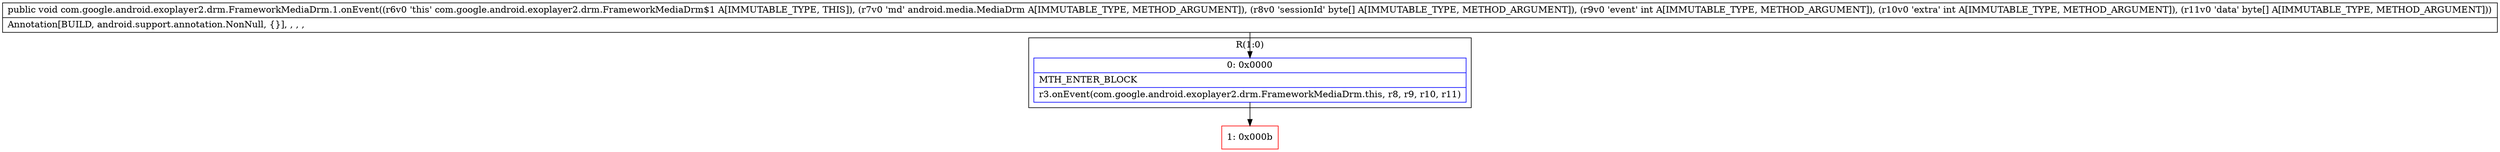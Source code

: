 digraph "CFG forcom.google.android.exoplayer2.drm.FrameworkMediaDrm.1.onEvent(Landroid\/media\/MediaDrm;[BII[B)V" {
subgraph cluster_Region_1879504975 {
label = "R(1:0)";
node [shape=record,color=blue];
Node_0 [shape=record,label="{0\:\ 0x0000|MTH_ENTER_BLOCK\l|r3.onEvent(com.google.android.exoplayer2.drm.FrameworkMediaDrm.this, r8, r9, r10, r11)\l}"];
}
Node_1 [shape=record,color=red,label="{1\:\ 0x000b}"];
MethodNode[shape=record,label="{public void com.google.android.exoplayer2.drm.FrameworkMediaDrm.1.onEvent((r6v0 'this' com.google.android.exoplayer2.drm.FrameworkMediaDrm$1 A[IMMUTABLE_TYPE, THIS]), (r7v0 'md' android.media.MediaDrm A[IMMUTABLE_TYPE, METHOD_ARGUMENT]), (r8v0 'sessionId' byte[] A[IMMUTABLE_TYPE, METHOD_ARGUMENT]), (r9v0 'event' int A[IMMUTABLE_TYPE, METHOD_ARGUMENT]), (r10v0 'extra' int A[IMMUTABLE_TYPE, METHOD_ARGUMENT]), (r11v0 'data' byte[] A[IMMUTABLE_TYPE, METHOD_ARGUMENT]))  | Annotation[BUILD, android.support.annotation.NonNull, \{\}], , , , \l}"];
MethodNode -> Node_0;
Node_0 -> Node_1;
}

